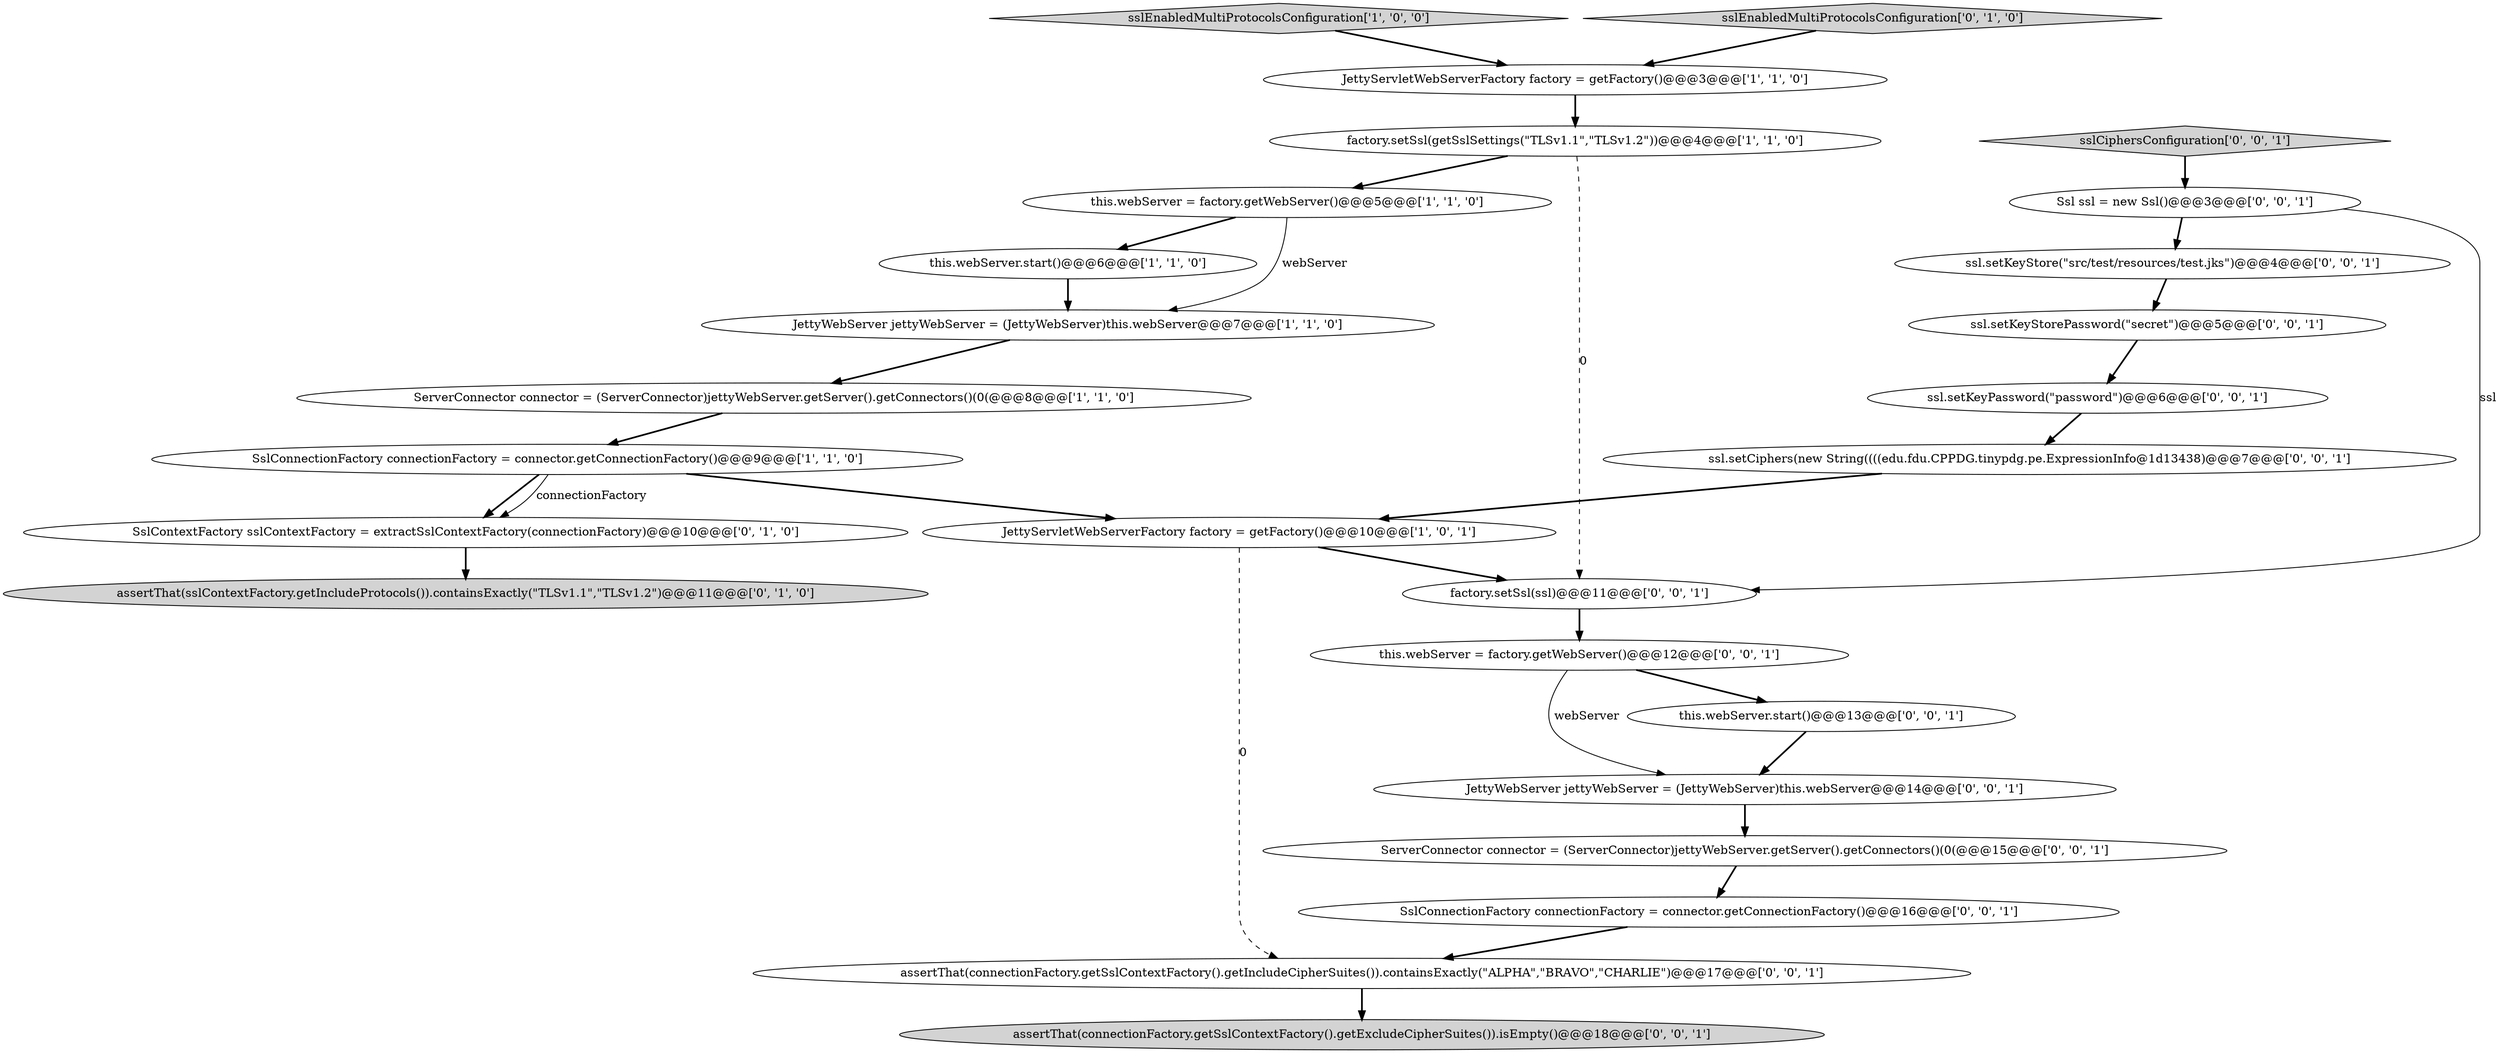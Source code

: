 digraph {
18 [style = filled, label = "assertThat(connectionFactory.getSslContextFactory().getIncludeCipherSuites()).containsExactly(\"ALPHA\",\"BRAVO\",\"CHARLIE\")@@@17@@@['0', '0', '1']", fillcolor = white, shape = ellipse image = "AAA0AAABBB3BBB"];
10 [style = filled, label = "assertThat(sslContextFactory.getIncludeProtocols()).containsExactly(\"TLSv1.1\",\"TLSv1.2\")@@@11@@@['0', '1', '0']", fillcolor = lightgray, shape = ellipse image = "AAA1AAABBB2BBB"];
11 [style = filled, label = "SslContextFactory sslContextFactory = extractSslContextFactory(connectionFactory)@@@10@@@['0', '1', '0']", fillcolor = white, shape = ellipse image = "AAA0AAABBB2BBB"];
24 [style = filled, label = "assertThat(connectionFactory.getSslContextFactory().getExcludeCipherSuites()).isEmpty()@@@18@@@['0', '0', '1']", fillcolor = lightgray, shape = ellipse image = "AAA0AAABBB3BBB"];
23 [style = filled, label = "SslConnectionFactory connectionFactory = connector.getConnectionFactory()@@@16@@@['0', '0', '1']", fillcolor = white, shape = ellipse image = "AAA0AAABBB3BBB"];
25 [style = filled, label = "this.webServer.start()@@@13@@@['0', '0', '1']", fillcolor = white, shape = ellipse image = "AAA0AAABBB3BBB"];
13 [style = filled, label = "JettyWebServer jettyWebServer = (JettyWebServer)this.webServer@@@14@@@['0', '0', '1']", fillcolor = white, shape = ellipse image = "AAA0AAABBB3BBB"];
21 [style = filled, label = "this.webServer = factory.getWebServer()@@@12@@@['0', '0', '1']", fillcolor = white, shape = ellipse image = "AAA0AAABBB3BBB"];
4 [style = filled, label = "SslConnectionFactory connectionFactory = connector.getConnectionFactory()@@@9@@@['1', '1', '0']", fillcolor = white, shape = ellipse image = "AAA0AAABBB1BBB"];
2 [style = filled, label = "JettyServletWebServerFactory factory = getFactory()@@@10@@@['1', '0', '1']", fillcolor = white, shape = ellipse image = "AAA0AAABBB1BBB"];
1 [style = filled, label = "JettyServletWebServerFactory factory = getFactory()@@@3@@@['1', '1', '0']", fillcolor = white, shape = ellipse image = "AAA0AAABBB1BBB"];
12 [style = filled, label = "ssl.setKeyPassword(\"password\")@@@6@@@['0', '0', '1']", fillcolor = white, shape = ellipse image = "AAA0AAABBB3BBB"];
20 [style = filled, label = "ssl.setCiphers(new String((((edu.fdu.CPPDG.tinypdg.pe.ExpressionInfo@1d13438)@@@7@@@['0', '0', '1']", fillcolor = white, shape = ellipse image = "AAA0AAABBB3BBB"];
15 [style = filled, label = "ssl.setKeyStore(\"src/test/resources/test.jks\")@@@4@@@['0', '0', '1']", fillcolor = white, shape = ellipse image = "AAA0AAABBB3BBB"];
17 [style = filled, label = "sslCiphersConfiguration['0', '0', '1']", fillcolor = lightgray, shape = diamond image = "AAA0AAABBB3BBB"];
7 [style = filled, label = "factory.setSsl(getSslSettings(\"TLSv1.1\",\"TLSv1.2\"))@@@4@@@['1', '1', '0']", fillcolor = white, shape = ellipse image = "AAA0AAABBB1BBB"];
8 [style = filled, label = "this.webServer.start()@@@6@@@['1', '1', '0']", fillcolor = white, shape = ellipse image = "AAA0AAABBB1BBB"];
5 [style = filled, label = "JettyWebServer jettyWebServer = (JettyWebServer)this.webServer@@@7@@@['1', '1', '0']", fillcolor = white, shape = ellipse image = "AAA0AAABBB1BBB"];
6 [style = filled, label = "ServerConnector connector = (ServerConnector)jettyWebServer.getServer().getConnectors()(0(@@@8@@@['1', '1', '0']", fillcolor = white, shape = ellipse image = "AAA0AAABBB1BBB"];
3 [style = filled, label = "this.webServer = factory.getWebServer()@@@5@@@['1', '1', '0']", fillcolor = white, shape = ellipse image = "AAA0AAABBB1BBB"];
22 [style = filled, label = "Ssl ssl = new Ssl()@@@3@@@['0', '0', '1']", fillcolor = white, shape = ellipse image = "AAA0AAABBB3BBB"];
16 [style = filled, label = "ServerConnector connector = (ServerConnector)jettyWebServer.getServer().getConnectors()(0(@@@15@@@['0', '0', '1']", fillcolor = white, shape = ellipse image = "AAA0AAABBB3BBB"];
0 [style = filled, label = "sslEnabledMultiProtocolsConfiguration['1', '0', '0']", fillcolor = lightgray, shape = diamond image = "AAA0AAABBB1BBB"];
9 [style = filled, label = "sslEnabledMultiProtocolsConfiguration['0', '1', '0']", fillcolor = lightgray, shape = diamond image = "AAA0AAABBB2BBB"];
14 [style = filled, label = "ssl.setKeyStorePassword(\"secret\")@@@5@@@['0', '0', '1']", fillcolor = white, shape = ellipse image = "AAA0AAABBB3BBB"];
19 [style = filled, label = "factory.setSsl(ssl)@@@11@@@['0', '0', '1']", fillcolor = white, shape = ellipse image = "AAA0AAABBB3BBB"];
3->5 [style = solid, label="webServer"];
8->5 [style = bold, label=""];
6->4 [style = bold, label=""];
21->13 [style = solid, label="webServer"];
18->24 [style = bold, label=""];
4->11 [style = bold, label=""];
7->19 [style = dashed, label="0"];
2->18 [style = dashed, label="0"];
14->12 [style = bold, label=""];
22->15 [style = bold, label=""];
0->1 [style = bold, label=""];
4->2 [style = bold, label=""];
22->19 [style = solid, label="ssl"];
7->3 [style = bold, label=""];
21->25 [style = bold, label=""];
19->21 [style = bold, label=""];
2->19 [style = bold, label=""];
11->10 [style = bold, label=""];
16->23 [style = bold, label=""];
4->11 [style = solid, label="connectionFactory"];
15->14 [style = bold, label=""];
13->16 [style = bold, label=""];
25->13 [style = bold, label=""];
3->8 [style = bold, label=""];
12->20 [style = bold, label=""];
23->18 [style = bold, label=""];
17->22 [style = bold, label=""];
20->2 [style = bold, label=""];
1->7 [style = bold, label=""];
9->1 [style = bold, label=""];
5->6 [style = bold, label=""];
}
